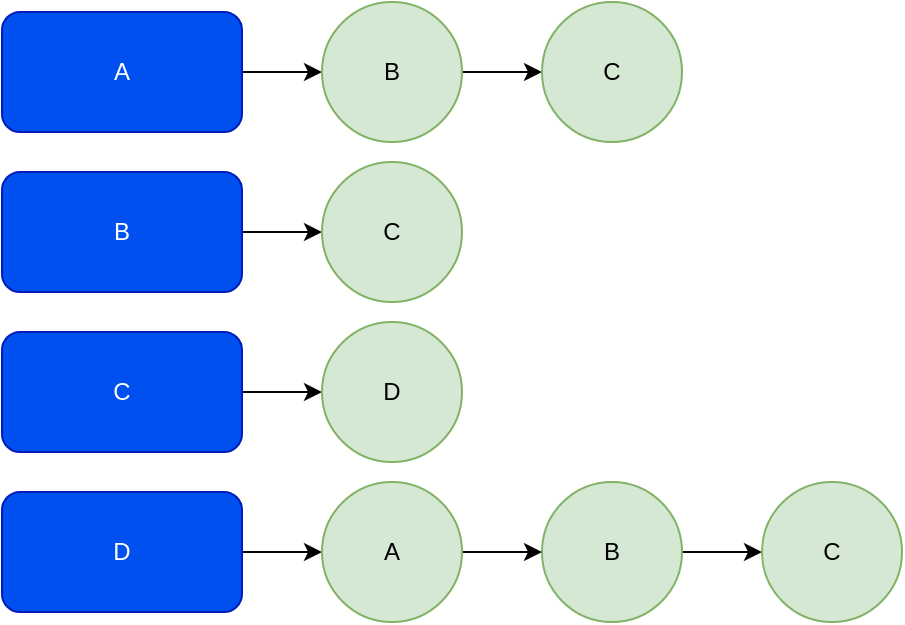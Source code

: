 <mxfile version="15.8.2" type="device"><diagram id="4-C0sEa0qPFffBR4hKGB" name="Page-1"><mxGraphModel dx="620" dy="369" grid="1" gridSize="10" guides="1" tooltips="1" connect="1" arrows="1" fold="1" page="1" pageScale="1" pageWidth="850" pageHeight="1100" math="0" shadow="0"><root><mxCell id="0"/><mxCell id="1" parent="0"/><mxCell id="Iyw95ChXMvXVvFlCFbRr-10" style="edgeStyle=orthogonalEdgeStyle;rounded=0;orthogonalLoop=1;jettySize=auto;html=1;exitX=1;exitY=0.5;exitDx=0;exitDy=0;entryX=0;entryY=0.5;entryDx=0;entryDy=0;" edge="1" parent="1" source="Iyw95ChXMvXVvFlCFbRr-1" target="Iyw95ChXMvXVvFlCFbRr-9"><mxGeometry relative="1" as="geometry"/></mxCell><mxCell id="Iyw95ChXMvXVvFlCFbRr-1" value="B" style="rounded=1;whiteSpace=wrap;html=1;fillColor=#0050ef;strokeColor=#001DBC;fontColor=#ffffff;" vertex="1" parent="1"><mxGeometry x="60" y="100" width="120" height="60" as="geometry"/></mxCell><mxCell id="Iyw95ChXMvXVvFlCFbRr-7" style="edgeStyle=orthogonalEdgeStyle;rounded=0;orthogonalLoop=1;jettySize=auto;html=1;exitX=1;exitY=0.5;exitDx=0;exitDy=0;entryX=0;entryY=0.5;entryDx=0;entryDy=0;" edge="1" parent="1" source="Iyw95ChXMvXVvFlCFbRr-2" target="Iyw95ChXMvXVvFlCFbRr-5"><mxGeometry relative="1" as="geometry"/></mxCell><mxCell id="Iyw95ChXMvXVvFlCFbRr-2" value="A" style="rounded=1;whiteSpace=wrap;html=1;fillColor=#0050ef;strokeColor=#001DBC;fontColor=#ffffff;" vertex="1" parent="1"><mxGeometry x="60" y="20" width="120" height="60" as="geometry"/></mxCell><mxCell id="Iyw95ChXMvXVvFlCFbRr-16" value="" style="edgeStyle=orthogonalEdgeStyle;rounded=0;orthogonalLoop=1;jettySize=auto;html=1;" edge="1" parent="1" source="Iyw95ChXMvXVvFlCFbRr-3" target="Iyw95ChXMvXVvFlCFbRr-14"><mxGeometry relative="1" as="geometry"/></mxCell><mxCell id="Iyw95ChXMvXVvFlCFbRr-3" value="D" style="rounded=1;whiteSpace=wrap;html=1;fillColor=#0050ef;fontColor=#ffffff;strokeColor=#001DBC;" vertex="1" parent="1"><mxGeometry x="60" y="260" width="120" height="60" as="geometry"/></mxCell><mxCell id="Iyw95ChXMvXVvFlCFbRr-12" value="" style="edgeStyle=orthogonalEdgeStyle;rounded=0;orthogonalLoop=1;jettySize=auto;html=1;" edge="1" parent="1" source="Iyw95ChXMvXVvFlCFbRr-4" target="Iyw95ChXMvXVvFlCFbRr-11"><mxGeometry relative="1" as="geometry"/></mxCell><mxCell id="Iyw95ChXMvXVvFlCFbRr-4" value="C" style="rounded=1;whiteSpace=wrap;html=1;fillColor=#0050ef;fontColor=#ffffff;strokeColor=#001DBC;" vertex="1" parent="1"><mxGeometry x="60" y="180" width="120" height="60" as="geometry"/></mxCell><mxCell id="Iyw95ChXMvXVvFlCFbRr-8" style="edgeStyle=orthogonalEdgeStyle;rounded=0;orthogonalLoop=1;jettySize=auto;html=1;exitX=1;exitY=0.5;exitDx=0;exitDy=0;entryX=0;entryY=0.5;entryDx=0;entryDy=0;" edge="1" parent="1" source="Iyw95ChXMvXVvFlCFbRr-5" target="Iyw95ChXMvXVvFlCFbRr-6"><mxGeometry relative="1" as="geometry"/></mxCell><mxCell id="Iyw95ChXMvXVvFlCFbRr-5" value="B" style="ellipse;whiteSpace=wrap;html=1;aspect=fixed;fillColor=#d5e8d4;strokeColor=#82b366;" vertex="1" parent="1"><mxGeometry x="220" y="15" width="70" height="70" as="geometry"/></mxCell><mxCell id="Iyw95ChXMvXVvFlCFbRr-6" value="C" style="ellipse;whiteSpace=wrap;html=1;aspect=fixed;fillColor=#d5e8d4;strokeColor=#82b366;" vertex="1" parent="1"><mxGeometry x="330" y="15" width="70" height="70" as="geometry"/></mxCell><mxCell id="Iyw95ChXMvXVvFlCFbRr-9" value="C" style="ellipse;whiteSpace=wrap;html=1;aspect=fixed;fillColor=#d5e8d4;strokeColor=#82b366;" vertex="1" parent="1"><mxGeometry x="220" y="95" width="70" height="70" as="geometry"/></mxCell><mxCell id="Iyw95ChXMvXVvFlCFbRr-11" value="D" style="ellipse;whiteSpace=wrap;html=1;aspect=fixed;fillColor=#d5e8d4;strokeColor=#82b366;" vertex="1" parent="1"><mxGeometry x="220" y="175" width="70" height="70" as="geometry"/></mxCell><mxCell id="Iyw95ChXMvXVvFlCFbRr-19" style="edgeStyle=orthogonalEdgeStyle;rounded=0;orthogonalLoop=1;jettySize=auto;html=1;exitX=1;exitY=0.5;exitDx=0;exitDy=0;entryX=0;entryY=0.5;entryDx=0;entryDy=0;" edge="1" parent="1" source="Iyw95ChXMvXVvFlCFbRr-13" target="Iyw95ChXMvXVvFlCFbRr-15"><mxGeometry relative="1" as="geometry"/></mxCell><mxCell id="Iyw95ChXMvXVvFlCFbRr-13" value="B" style="ellipse;whiteSpace=wrap;html=1;aspect=fixed;fillColor=#d5e8d4;strokeColor=#82b366;" vertex="1" parent="1"><mxGeometry x="330" y="255" width="70" height="70" as="geometry"/></mxCell><mxCell id="Iyw95ChXMvXVvFlCFbRr-17" style="edgeStyle=orthogonalEdgeStyle;rounded=0;orthogonalLoop=1;jettySize=auto;html=1;exitX=1;exitY=0.5;exitDx=0;exitDy=0;entryX=0;entryY=0.5;entryDx=0;entryDy=0;" edge="1" parent="1" source="Iyw95ChXMvXVvFlCFbRr-14" target="Iyw95ChXMvXVvFlCFbRr-13"><mxGeometry relative="1" as="geometry"/></mxCell><mxCell id="Iyw95ChXMvXVvFlCFbRr-14" value="A" style="ellipse;whiteSpace=wrap;html=1;aspect=fixed;fillColor=#d5e8d4;strokeColor=#82b366;" vertex="1" parent="1"><mxGeometry x="220" y="255" width="70" height="70" as="geometry"/></mxCell><mxCell id="Iyw95ChXMvXVvFlCFbRr-15" value="C" style="ellipse;whiteSpace=wrap;html=1;aspect=fixed;fillColor=#d5e8d4;strokeColor=#82b366;" vertex="1" parent="1"><mxGeometry x="440" y="255" width="70" height="70" as="geometry"/></mxCell></root></mxGraphModel></diagram></mxfile>
